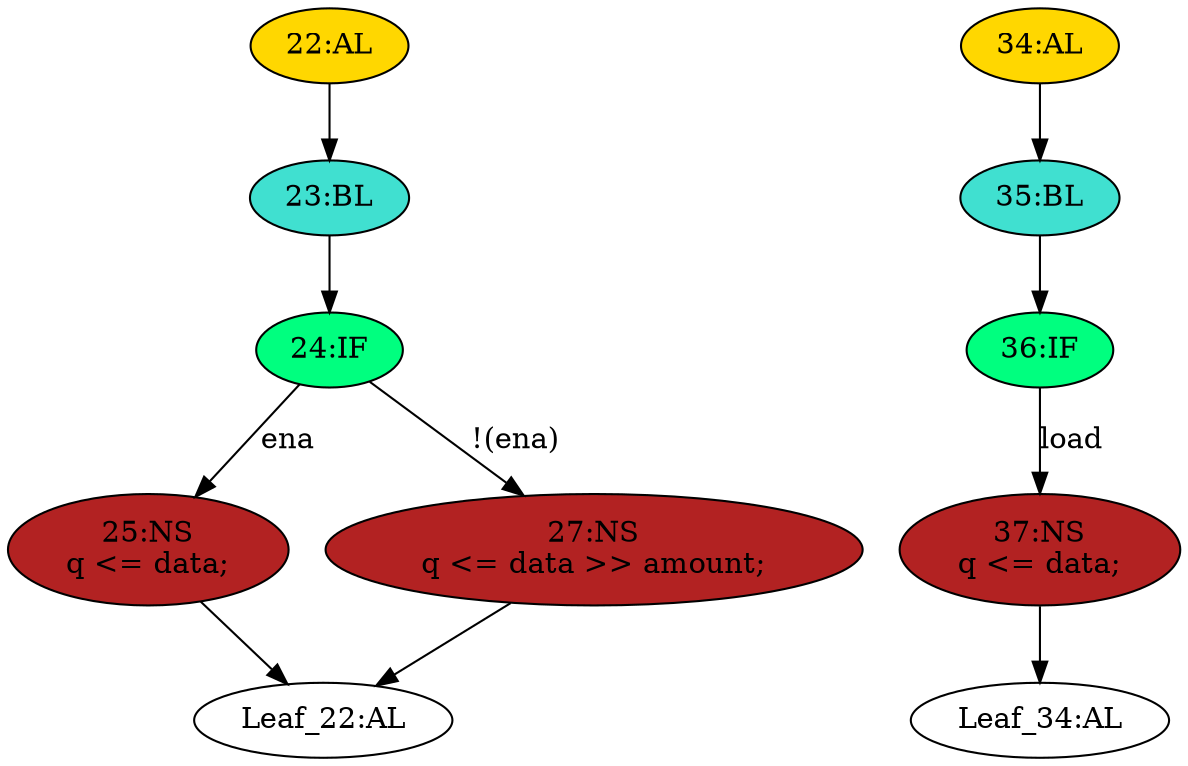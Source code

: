 strict digraph "compose( ,  )" {
	node [label="\N"];
	"22:AL"	[ast="<pyverilog.vparser.ast.Always object at 0x7f1f3b9f71d0>",
		clk_sens=True,
		fillcolor=gold,
		label="22:AL",
		sens="['clk']",
		statements="[]",
		style=filled,
		typ=Always,
		use_var="['ena', 'amount', 'data']"];
	"23:BL"	[ast="<pyverilog.vparser.ast.Block object at 0x7f1f3bcb50d0>",
		fillcolor=turquoise,
		label="23:BL",
		statements="[]",
		style=filled,
		typ=Block];
	"22:AL" -> "23:BL"	[cond="[]",
		lineno=None];
	"35:BL"	[ast="<pyverilog.vparser.ast.Block object at 0x7f1f3b9f1650>",
		fillcolor=turquoise,
		label="35:BL",
		statements="[]",
		style=filled,
		typ=Block];
	"36:IF"	[ast="<pyverilog.vparser.ast.IfStatement object at 0x7f1f3b9f1250>",
		fillcolor=springgreen,
		label="36:IF",
		statements="[]",
		style=filled,
		typ=IfStatement];
	"35:BL" -> "36:IF"	[cond="[]",
		lineno=None];
	"Leaf_34:AL"	[def_var="['q']",
		label="Leaf_34:AL"];
	"37:NS"	[ast="<pyverilog.vparser.ast.NonblockingSubstitution object at 0x7f1f3b9fd4d0>",
		fillcolor=firebrick,
		label="37:NS
q <= data;",
		statements="[<pyverilog.vparser.ast.NonblockingSubstitution object at 0x7f1f3b9fd4d0>]",
		style=filled,
		typ=NonblockingSubstitution];
	"36:IF" -> "37:NS"	[cond="['load']",
		label=load,
		lineno=36];
	"34:AL"	[ast="<pyverilog.vparser.ast.Always object at 0x7f1f3b9f1450>",
		clk_sens=True,
		fillcolor=gold,
		label="34:AL",
		sens="['clk']",
		statements="[]",
		style=filled,
		typ=Always,
		use_var="['load', 'data']"];
	"34:AL" -> "35:BL"	[cond="[]",
		lineno=None];
	"37:NS" -> "Leaf_34:AL"	[cond="[]",
		lineno=None];
	"25:NS"	[ast="<pyverilog.vparser.ast.NonblockingSubstitution object at 0x7f1f3b9e3610>",
		fillcolor=firebrick,
		label="25:NS
q <= data;",
		statements="[<pyverilog.vparser.ast.NonblockingSubstitution object at 0x7f1f3b9e3610>]",
		style=filled,
		typ=NonblockingSubstitution];
	"Leaf_22:AL"	[def_var="['q']",
		label="Leaf_22:AL"];
	"25:NS" -> "Leaf_22:AL"	[cond="[]",
		lineno=None];
	"24:IF"	[ast="<pyverilog.vparser.ast.IfStatement object at 0x7f1f3b9e3e10>",
		fillcolor=springgreen,
		label="24:IF",
		statements="[]",
		style=filled,
		typ=IfStatement];
	"24:IF" -> "25:NS"	[cond="['ena']",
		label=ena,
		lineno=24];
	"27:NS"	[ast="<pyverilog.vparser.ast.NonblockingSubstitution object at 0x7f1f3b98ebd0>",
		fillcolor=firebrick,
		label="27:NS
q <= data >> amount;",
		statements="[<pyverilog.vparser.ast.NonblockingSubstitution object at 0x7f1f3b98ebd0>]",
		style=filled,
		typ=NonblockingSubstitution];
	"24:IF" -> "27:NS"	[cond="['ena']",
		label="!(ena)",
		lineno=24];
	"27:NS" -> "Leaf_22:AL"	[cond="[]",
		lineno=None];
	"23:BL" -> "24:IF"	[cond="[]",
		lineno=None];
}
